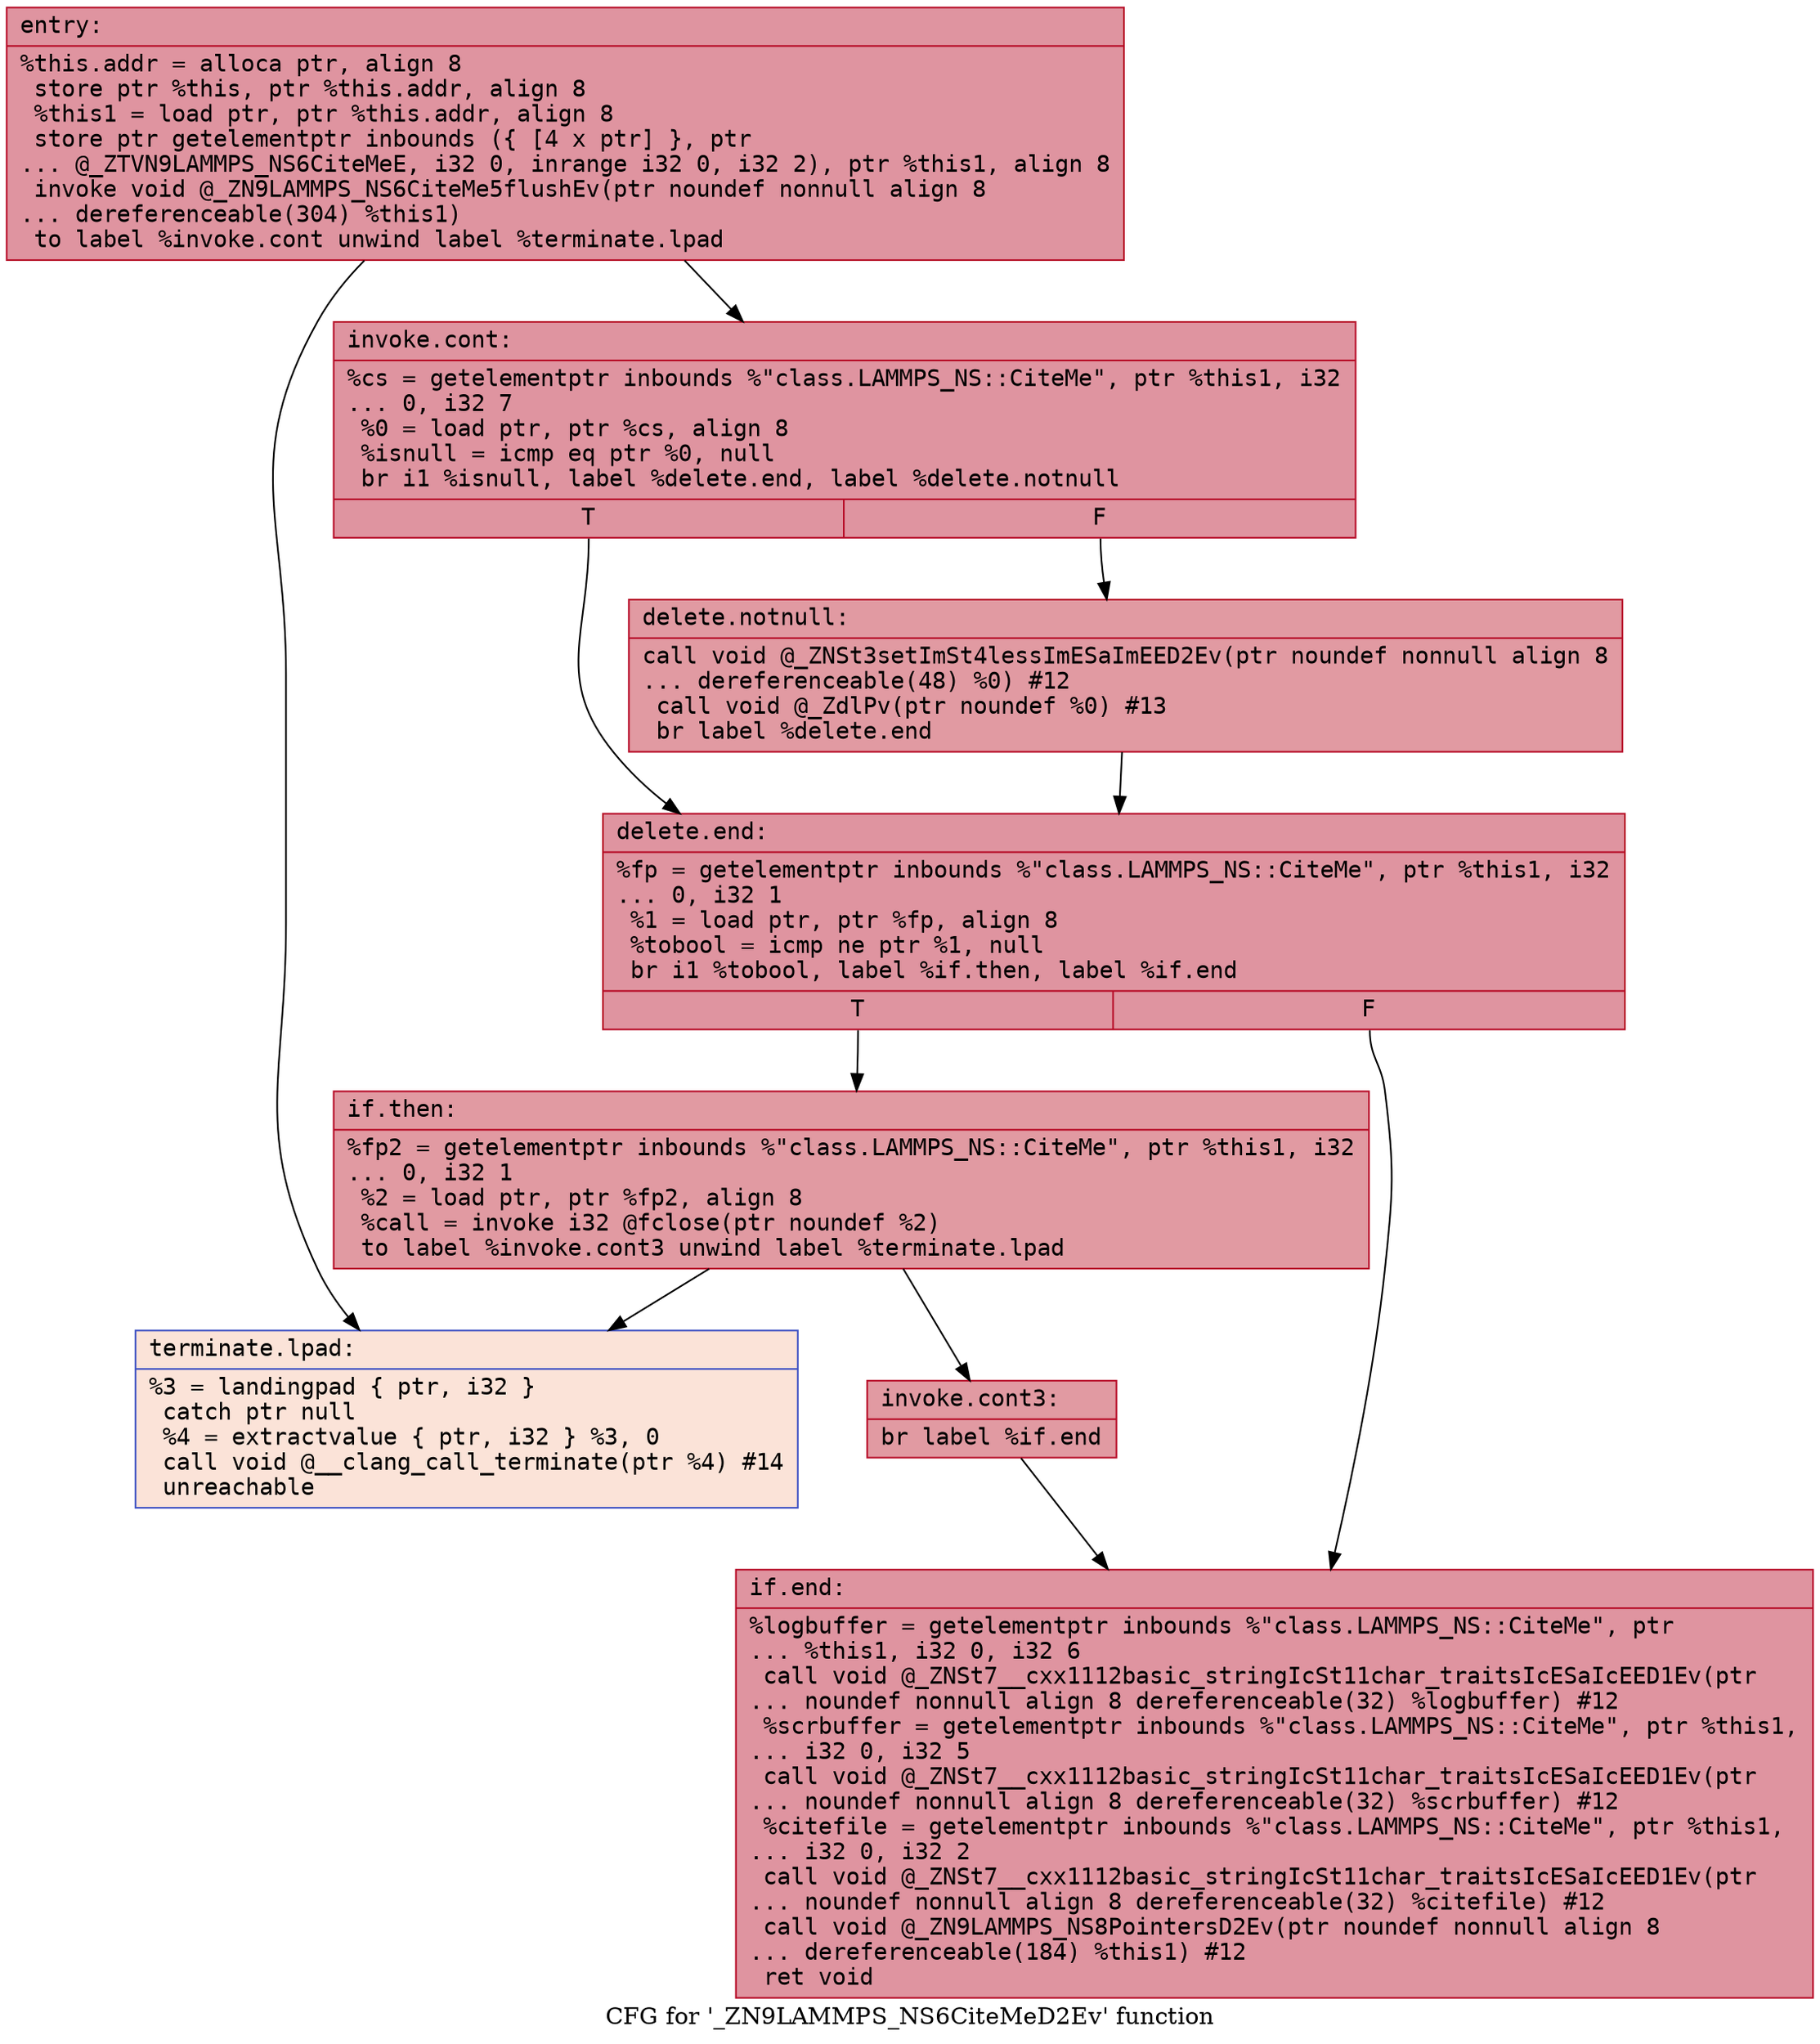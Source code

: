 digraph "CFG for '_ZN9LAMMPS_NS6CiteMeD2Ev' function" {
	label="CFG for '_ZN9LAMMPS_NS6CiteMeD2Ev' function";

	Node0x5634656fcc70 [shape=record,color="#b70d28ff", style=filled, fillcolor="#b70d2870" fontname="Courier",label="{entry:\l|  %this.addr = alloca ptr, align 8\l  store ptr %this, ptr %this.addr, align 8\l  %this1 = load ptr, ptr %this.addr, align 8\l  store ptr getelementptr inbounds (\{ [4 x ptr] \}, ptr\l... @_ZTVN9LAMMPS_NS6CiteMeE, i32 0, inrange i32 0, i32 2), ptr %this1, align 8\l  invoke void @_ZN9LAMMPS_NS6CiteMe5flushEv(ptr noundef nonnull align 8\l... dereferenceable(304) %this1)\l          to label %invoke.cont unwind label %terminate.lpad\l}"];
	Node0x5634656fcc70 -> Node0x5634656fd0e0[tooltip="entry -> invoke.cont\nProbability 100.00%" ];
	Node0x5634656fcc70 -> Node0x5634656fd130[tooltip="entry -> terminate.lpad\nProbability 0.00%" ];
	Node0x5634656fd0e0 [shape=record,color="#b70d28ff", style=filled, fillcolor="#b70d2870" fontname="Courier",label="{invoke.cont:\l|  %cs = getelementptr inbounds %\"class.LAMMPS_NS::CiteMe\", ptr %this1, i32\l... 0, i32 7\l  %0 = load ptr, ptr %cs, align 8\l  %isnull = icmp eq ptr %0, null\l  br i1 %isnull, label %delete.end, label %delete.notnull\l|{<s0>T|<s1>F}}"];
	Node0x5634656fd0e0:s0 -> Node0x5634656fd440[tooltip="invoke.cont -> delete.end\nProbability 37.50%" ];
	Node0x5634656fd0e0:s1 -> Node0x5634656fd490[tooltip="invoke.cont -> delete.notnull\nProbability 62.50%" ];
	Node0x5634656fd490 [shape=record,color="#b70d28ff", style=filled, fillcolor="#bb1b2c70" fontname="Courier",label="{delete.notnull:\l|  call void @_ZNSt3setImSt4lessImESaImEED2Ev(ptr noundef nonnull align 8\l... dereferenceable(48) %0) #12\l  call void @_ZdlPv(ptr noundef %0) #13\l  br label %delete.end\l}"];
	Node0x5634656fd490 -> Node0x5634656fd440[tooltip="delete.notnull -> delete.end\nProbability 100.00%" ];
	Node0x5634656fd440 [shape=record,color="#b70d28ff", style=filled, fillcolor="#b70d2870" fontname="Courier",label="{delete.end:\l|  %fp = getelementptr inbounds %\"class.LAMMPS_NS::CiteMe\", ptr %this1, i32\l... 0, i32 1\l  %1 = load ptr, ptr %fp, align 8\l  %tobool = icmp ne ptr %1, null\l  br i1 %tobool, label %if.then, label %if.end\l|{<s0>T|<s1>F}}"];
	Node0x5634656fd440:s0 -> Node0x5634656fdbc0[tooltip="delete.end -> if.then\nProbability 62.50%" ];
	Node0x5634656fd440:s1 -> Node0x5634656fddd0[tooltip="delete.end -> if.end\nProbability 37.50%" ];
	Node0x5634656fdbc0 [shape=record,color="#b70d28ff", style=filled, fillcolor="#bb1b2c70" fontname="Courier",label="{if.then:\l|  %fp2 = getelementptr inbounds %\"class.LAMMPS_NS::CiteMe\", ptr %this1, i32\l... 0, i32 1\l  %2 = load ptr, ptr %fp2, align 8\l  %call = invoke i32 @fclose(ptr noundef %2)\l          to label %invoke.cont3 unwind label %terminate.lpad\l}"];
	Node0x5634656fdbc0 -> Node0x5634656fe0b0[tooltip="if.then -> invoke.cont3\nProbability 100.00%" ];
	Node0x5634656fdbc0 -> Node0x5634656fd130[tooltip="if.then -> terminate.lpad\nProbability 0.00%" ];
	Node0x5634656fe0b0 [shape=record,color="#b70d28ff", style=filled, fillcolor="#bb1b2c70" fontname="Courier",label="{invoke.cont3:\l|  br label %if.end\l}"];
	Node0x5634656fe0b0 -> Node0x5634656fddd0[tooltip="invoke.cont3 -> if.end\nProbability 100.00%" ];
	Node0x5634656fddd0 [shape=record,color="#b70d28ff", style=filled, fillcolor="#b70d2870" fontname="Courier",label="{if.end:\l|  %logbuffer = getelementptr inbounds %\"class.LAMMPS_NS::CiteMe\", ptr\l... %this1, i32 0, i32 6\l  call void @_ZNSt7__cxx1112basic_stringIcSt11char_traitsIcESaIcEED1Ev(ptr\l... noundef nonnull align 8 dereferenceable(32) %logbuffer) #12\l  %scrbuffer = getelementptr inbounds %\"class.LAMMPS_NS::CiteMe\", ptr %this1,\l... i32 0, i32 5\l  call void @_ZNSt7__cxx1112basic_stringIcSt11char_traitsIcESaIcEED1Ev(ptr\l... noundef nonnull align 8 dereferenceable(32) %scrbuffer) #12\l  %citefile = getelementptr inbounds %\"class.LAMMPS_NS::CiteMe\", ptr %this1,\l... i32 0, i32 2\l  call void @_ZNSt7__cxx1112basic_stringIcSt11char_traitsIcESaIcEED1Ev(ptr\l... noundef nonnull align 8 dereferenceable(32) %citefile) #12\l  call void @_ZN9LAMMPS_NS8PointersD2Ev(ptr noundef nonnull align 8\l... dereferenceable(184) %this1) #12\l  ret void\l}"];
	Node0x5634656fd130 [shape=record,color="#3d50c3ff", style=filled, fillcolor="#f6bfa670" fontname="Courier",label="{terminate.lpad:\l|  %3 = landingpad \{ ptr, i32 \}\l          catch ptr null\l  %4 = extractvalue \{ ptr, i32 \} %3, 0\l  call void @__clang_call_terminate(ptr %4) #14\l  unreachable\l}"];
}

